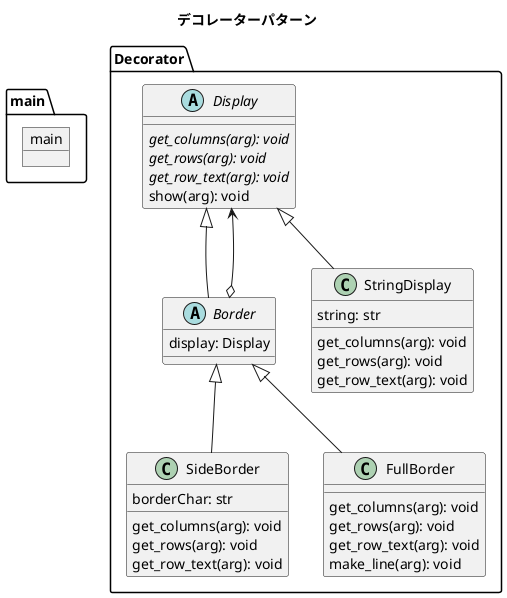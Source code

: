 @startuml

title デコレーターパターン

package main {
    object main {
    }
    
}

package Decorator {

    abstract Display {
        {abstract} get_columns(arg): void
        {abstract} get_rows(arg): void
        {abstract} get_row_text(arg): void
        show(arg): void
    }

    class StringDisplay {
        string: str
        get_columns(arg): void
        get_rows(arg): void
        get_row_text(arg): void
    }

    abstract Border {
        display: Display
    }

    class SideBorder {
        borderChar: str
        get_columns(arg): void
        get_rows(arg): void
        get_row_text(arg): void
    }

    class FullBorder {
        get_columns(arg): void
        get_rows(arg): void
        get_row_text(arg): void
        make_line(arg): void
    }

}
    ' main -right-> Display 
    StringDisplay -up-|> Display 
    Border -up-|> Display
    Border o-up-> Display
    SideBorder -up-|> Border
    FullBorder -up-|> Border
    'main -right-> Display
    'main --> FullBorder : creates
    'main --> SideBorder : creates
    'main --> StringDisplay : creates

@enduml